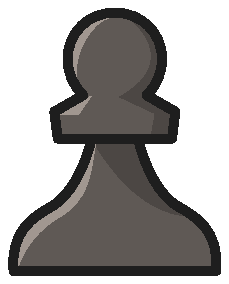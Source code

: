 % Converted from PostScript(TM) to MetaPost by pstoedit
% MetaPost backend contributed by Scott Pakin <scott+ps2ed_AT_pakin.org>
% pstoedit is Copyright (C) 1993 - 2020 Wolfgang Glunz <wglunz35_AT_pstoedit.net>

% Generate structured PostScript
prologues := 1;

% Display a given string with its *baseline* at a given location
% and with a given rotation angle
vardef showtext(expr origin)(expr angle)(expr string) =
  draw string infont defaultfont scaled defaultscale
    rotated angle shifted origin;
enddef;

color _chess_black,_chess_white;
_chess_black:=(0.372549,0.349020,0.333333);

beginfig(1);
drawoptions (withcolor _chess_black);
linecap := butt;
fill (60.953098,63.511700)--(80.781303,63.511700)--(53.859402,92.101601)
	..controls (53.859402,87.191399) and (55.878899,82.503899)..(59.429699,79.097702)
	--(49.082001,73.148399)--(50.304699,63.511700)--(62.511700,63.511700)
	..controls (60.257801,53.421902) and (54.699200,42.730499)..(48.160198,39.085899)
	..controls (41.621101,35.437500) and (33.136700,30.308599)..(34.433601,15.875000)
	--(107.301003,15.875000)..controls (108.598000,30.308599) and (100.112999,35.437500)..(93.574203,39.085899)
	..controls (87.035202,42.730499) and (81.476601,53.421902)..(79.226601,63.511700)
	--(91.429703,63.511700)--(92.652298,73.144501)--(82.304703,79.097702)
	..controls (85.855499,82.503899) and (87.875000,87.191399)..(87.875000,92.101601)
	..controls (87.875000,101.644997) and (80.425797,108.859001)..(70.867203,108.859001)
	..controls (61.304699,108.859001) and (53.855499,101.644997)..(53.855499,92.101601)
	--cycle;
drawoptions (withcolor 0.8*_chess_black);
pickup pencircle scaled 0.000000bp;
fill (70.757797,109.027000)..controls (74.078102,110.332001) and (97.765602,92.289101)..(72.593803,78.492203)
	--(85.382797,72.539101)--(83.789101,63.679699)--(91.324203,63.679699)
	--(92.539101,73.312500)--(82.191399,79.265602)..controls (85.746101,82.667999) and (87.753899,86.585899)..(87.761703,91.496101)
	..controls (86.433601,106.844002) and (70.757797,109.027000)..(70.757797,109.027000)
	--cycle;
fill (62.402302,63.679699)..controls (75.164101,41.187500) and (89.246101,35.347698)..(99.460899,35.433601)
	--(93.464798,39.253899)..controls (87.582001,43.472698) and (80.050797,53.019501)..(79.113297,63.679699)
	--cycle;
drawoptions (withcolor 1.7*_chess_black);
fill (62.312500,78.765602)--(57.644501,72.117203)--(50.964802,72.152298)
	--(62.343800,78.742203)--cycle;
fill (62.312500,78.765602)--cycle;
fill (68.902298,106.960999)..controls (61.695301,106.566002) and (52.660198,97.960899)..(56.472698,87.347702)
	--(57.035198,85.523399)..controls (56.101601,95.417999) and (63.066399,105.703003)..(68.902298,106.960999)
	--cycle;
fill (50.636700,35.082001)..controls (39.343800,28.542999) and (36.128899,17.671900)..(36.128899,17.671900)
	..controls (36.101601,17.671900) and (34.578098,29.507799)..(47.343800,36.539101)
	..controls (60.113300,43.558601) and (61.011700,53.968800)..(63.957001,61.746101)
	..controls (62.152302,51.246101) and (61.929699,41.617199)..(50.636700,35.082001)
	--cycle;

drawoptions (withcolor (0.117647,0.117647,0.117647));
pickup pencircle scaled 3.401580bp;
draw (53.859402,92.101601)..controls (53.859402,87.191399) and (55.878899,82.503899)..(59.429699,79.097702)
	--(49.082001,73.148399)--(50.304699,63.511700)--(62.511700,63.511700)
	..controls (60.257801,53.421902) and (54.699200,42.730499)..(48.160198,39.085899)
	..controls (41.621101,35.437500) and (33.136700,30.308599)..(34.433601,15.875000)
	--(107.301003,15.875000)..controls (108.598000,30.308599) and (100.112999,35.437500)..(93.574203,39.085899)
	..controls (87.035202,42.730499) and (81.476601,53.421902)..(79.226601,63.511700)
	--(91.429703,63.511700)--(92.652298,73.144501)--(82.304703,79.097702)
	..controls (85.855499,82.503899) and (87.875000,87.191399)..(87.875000,92.101601)
	..controls (87.875000,101.644997) and (80.425797,108.859001)..(70.867203,108.859001)
	..controls (61.304699,108.859001) and (53.855499,101.644997)..(53.855499,92.101601)
	--cycle;
	draw (60.953098,63.511700)--(80.781303,63.511700);
endfig;
end
